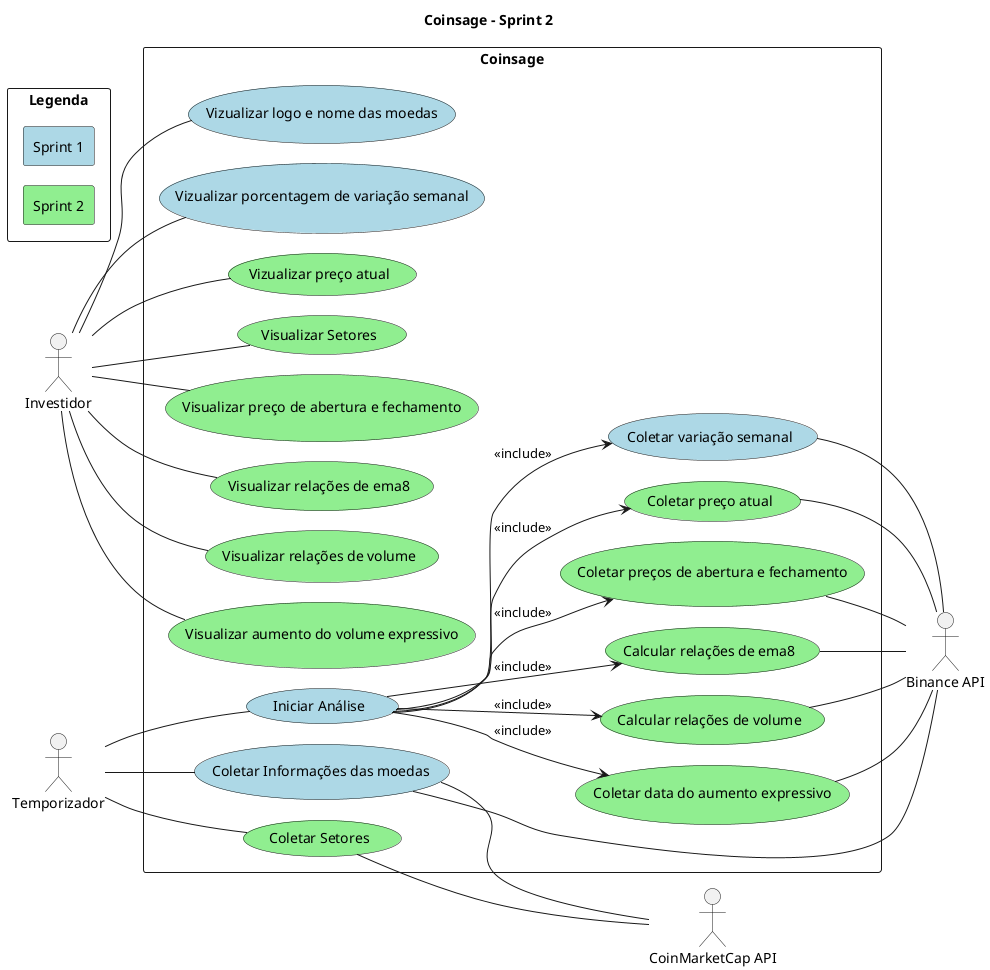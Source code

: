 @startuml
title Coinsage - Sprint 2

left to right direction
actor "Investidor" as investor
actor "Temporizador" as schedule
actor "Binance API" as binance
actor "CoinMarketCap API" as cmc

rectangle "Legenda"{
    skinparam minClassWidth 10
    skinparam nodesep 1
    skinparam ranksep 1

    rectangle "Sprint 1" #LightBlue
    rectangle "Sprint 2" #LightGreen
    ' rectangle "Sprint 3" #LightCoral
    ' rectangle "Sprint 4" #LightYellow
}

rectangle "Coinsage"{
    skinparam nodesep 20

    ' Schedules use cases
    usecase "Iniciar Análise" as sch_analysis #LightBlue
    usecase "Coletar Informações das moedas" as sch_cripto_info #LightBlue
    usecase "Coletar variação semanal" as collect_cripto_week_incresse #LightBlue
    usecase "Coletar preço atual" as collect_cripto_current_price #LightGreen /' Should be sprint 1 but not ended '/

    usecase "Coletar Setores" as sch_sectors #LightGreen
    usecase "Coletar preços de abertura e fechamento" as collect_cripto_open_close #LightGreen
    usecase "Calcular relações de ema8" as collect_ema8_relations #LightGreen
    usecase "Calcular relações de volume" as collect_volume_relations #LightGreen
    usecase "Coletar data do aumento expressivo" as collect_expressive_volume_date #LightGreen

    ' Report use cases
    usecase "Vizualizar logo e nome das moedas" as view_cripto_info #LightBlue
    usecase "Vizualizar porcentagem de variação semanal" as view_cripto_week_incresse #LightBlue
    usecase "Vizualizar preço atual" as view_cripto_current_price #LightGreen /' Should be sprint 1 but not ended '/

    usecase "Visualizar Setores" as view_sectors #LightGreen
    usecase "Visualizar preço de abertura e fechamento" as view_cripto_open_close #LightGreen
    usecase "Visualizar relações de ema8" as view_ema8_relations #LightGreen
    usecase "Visualizar relações de volume" as view_volume_relations #LightGreen
    usecase "Visualizar aumento do volume expressivo" as view_expressive_volume_increase #LightGreen
}

' Schedules use cases
schedule -- sch_analysis
schedule -- sch_sectors
schedule -- sch_cripto_info

' APIS use cases
sch_sectors -- cmc
sch_cripto_info -- binance
sch_cripto_info -- cmc
collect_cripto_week_incresse -- binance
collect_cripto_current_price -- binance
collect_cripto_open_close -- binance
collect_ema8_relations -- binance
collect_volume_relations -- binance
collect_expressive_volume_date -- binance

' Investor use cases
investor -- view_sectors
investor -- view_cripto_info
investor -- view_cripto_week_incresse
investor -- view_cripto_current_price
investor -- view_cripto_open_close
investor -- view_ema8_relations
investor -- view_volume_relations
investor -- view_expressive_volume_increase

' Use cases relations
sch_analysis --> collect_cripto_week_incresse  : <<include>>
sch_analysis --> collect_cripto_current_price  : <<include>>
sch_analysis --> collect_cripto_open_close  : <<include>>
sch_analysis --> collect_ema8_relations  : <<include>>
sch_analysis --> collect_volume_relations  : <<include>>
sch_analysis --> collect_expressive_volume_date : <<include>>

@enduml

